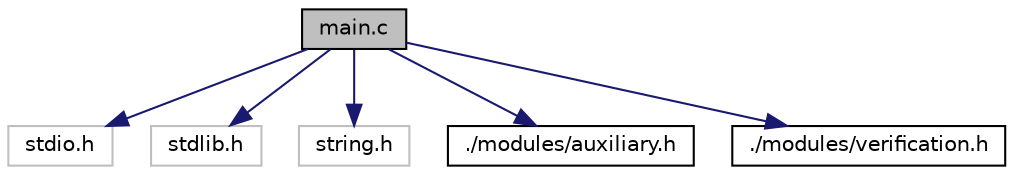 digraph "main.c"
{
  edge [fontname="Helvetica",fontsize="10",labelfontname="Helvetica",labelfontsize="10"];
  node [fontname="Helvetica",fontsize="10",shape=record];
  Node0 [label="main.c",height=0.2,width=0.4,color="black", fillcolor="grey75", style="filled", fontcolor="black"];
  Node0 -> Node1 [color="midnightblue",fontsize="10",style="solid",fontname="Helvetica"];
  Node1 [label="stdio.h",height=0.2,width=0.4,color="grey75", fillcolor="white", style="filled"];
  Node0 -> Node2 [color="midnightblue",fontsize="10",style="solid",fontname="Helvetica"];
  Node2 [label="stdlib.h",height=0.2,width=0.4,color="grey75", fillcolor="white", style="filled"];
  Node0 -> Node3 [color="midnightblue",fontsize="10",style="solid",fontname="Helvetica"];
  Node3 [label="string.h",height=0.2,width=0.4,color="grey75", fillcolor="white", style="filled"];
  Node0 -> Node4 [color="midnightblue",fontsize="10",style="solid",fontname="Helvetica"];
  Node4 [label="./modules/auxiliary.h",height=0.2,width=0.4,color="black", fillcolor="white", style="filled",URL="$auxiliary_8h.html",tooltip="Contém as assinaturas dos métodos auxiliares. "];
  Node0 -> Node5 [color="midnightblue",fontsize="10",style="solid",fontname="Helvetica"];
  Node5 [label="./modules/verification.h",height=0.2,width=0.4,color="black", fillcolor="white", style="filled",URL="$verification_8h.html",tooltip="Contém as assinaturas das verificações das primitivas. "];
}
